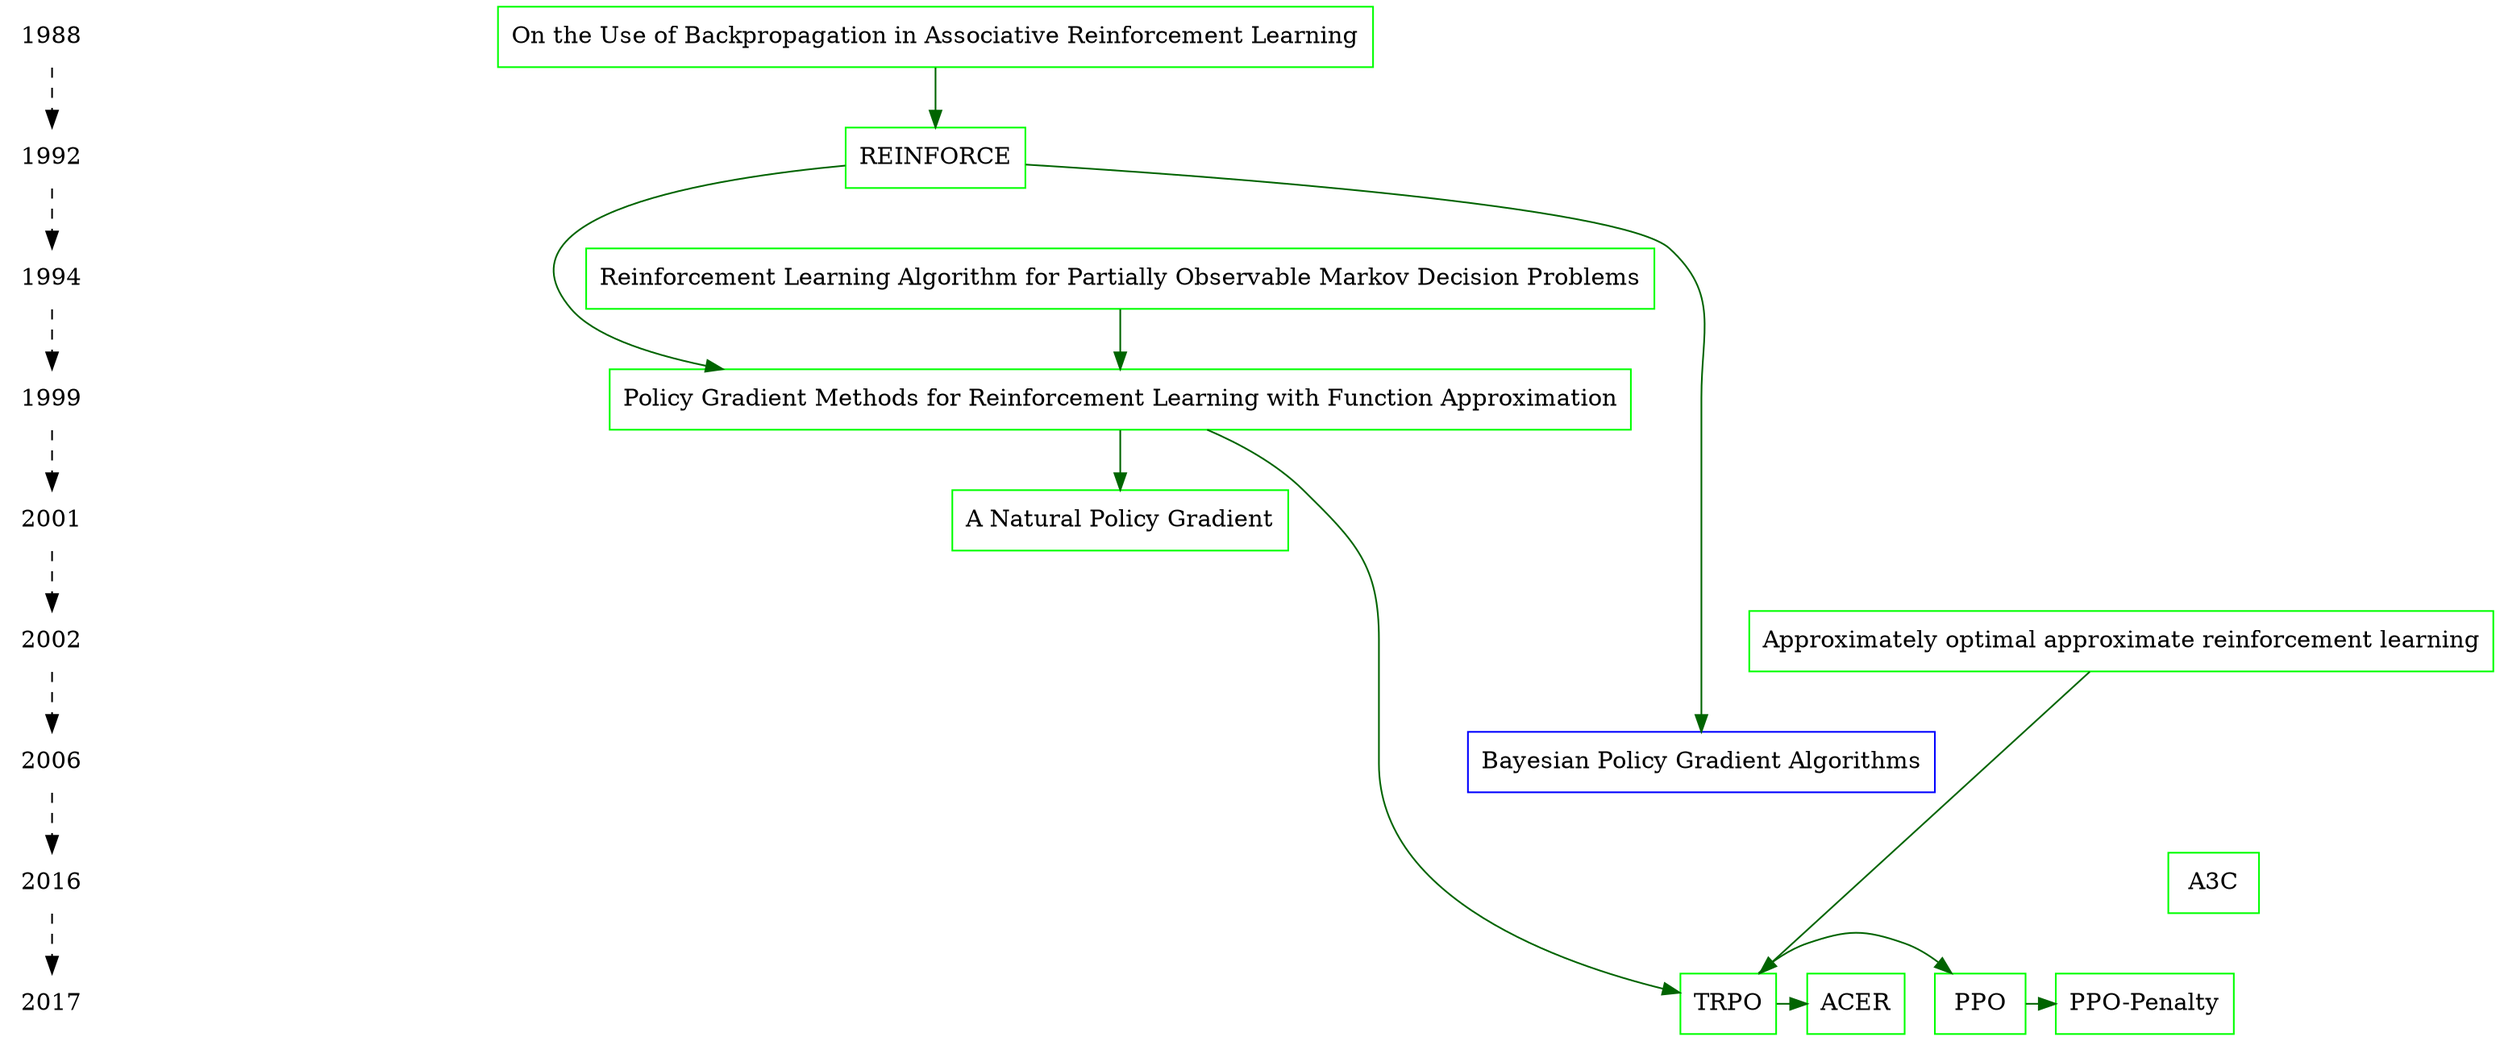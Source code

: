 digraph PG{     
	{
		node[shape=plaintext]
		edge[style=dashed]
		"1988"->"1992"->"1994"->"1999"->"2001"->"2002"->"2006"->"2016"->"2017";
	}
	//设置分辨率
	{
		node[shape=box,color=green]
		//1988
		a1988[label="On the Use of Backpropagation in Associative Reinforcement Learning"]
		//1992
		a1992[label="REINFORCE"]
		
		//1994
		a1994[label="Reinforcement Learning Algorithm for Partially Observable Markov Decision Problems"]
		//1999
		a1999[label="Policy Gradient Methods for Reinforcement Learning with Function Approximation"]
		//2001
		a2001[label="A Natural Policy Gradient"]
		//2002
		a2002[label="Approximately optimal approximate reinforcement learning"]
		//2016
		a2016[label="A3C"]
		//2017
		c2017[label="TRPO"]
		d2017[label="PPO-Penalty"]
		a2017[label="PPO"]
		b2017[label="ACER"]
		
	}
	{
		node[shape=box,color=blue]
		//2006
		bayesian_a_2006[label="Bayesian Policy Gradient Algorithms"]
	}
	{
		edge[color=darkgreen]
		// frequency
		c2017->a2017
		a1999->c2017;
		a2017->d2017;
		a1999->a2001;
		a1992->a1999;
		a1994->a1999;
		c2017->b2017;
		a2002->c2017;
		a1988->a1992;

		// bayesian 
		a1992->bayesian_a_2006;
	}
	{
		{rank=same;"1988";a1988;}
		{rank=same;"1992";a1992;}
		{rank=same;"1994";a1994;}
		{rank=same;"1999";a1999;}
		{rank=same;"2001";a2001;}
		{rank=same;"2002";a2002;}
		{rank=same;"2006";bayesian_a_2006;}
		{rank=same;"2016";a2016;}
		{rank=same;"2017";a2017;b2017;c2017;d2017}
	}
	/*
	subgraph cluster_sub_space{
		bgcolor="mintcream";
		label="Matrix Subspace"
		color=green;
		a1992;a1994;a1999;a2001;a2002;a2016;a2017;b2017;c2017;d2017
	}*/
	
}